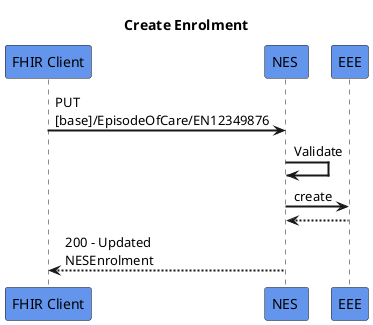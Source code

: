 @startuml
skinparam sequenceArrowThickness 2
skinparam roundcorner 5
skinparam maxmessagesize 180
skinparam sequenceParticipant bold
title  Create Enrolment
participant "FHIR Client" as A #CornflowerBlue
participant "NES " as B #CornflowerBlue
participant "EEE" as C #CornflowerBlue

A -> B: PUT [base]/EpisodeOfCare/EN12349876
B -> B: Validate
B -> C: create
C -[dashed]-> B:

B -[dashed]-> A:200 - Updated  NESEnrolment
@enduml